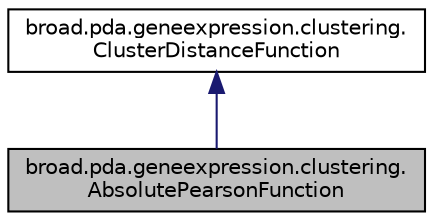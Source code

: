 digraph "broad.pda.geneexpression.clustering.AbsolutePearsonFunction"
{
  edge [fontname="Helvetica",fontsize="10",labelfontname="Helvetica",labelfontsize="10"];
  node [fontname="Helvetica",fontsize="10",shape=record];
  Node1 [label="broad.pda.geneexpression.clustering.\lAbsolutePearsonFunction",height=0.2,width=0.4,color="black", fillcolor="grey75", style="filled" fontcolor="black"];
  Node2 -> Node1 [dir="back",color="midnightblue",fontsize="10",style="solid",fontname="Helvetica"];
  Node2 [label="broad.pda.geneexpression.clustering.\lClusterDistanceFunction",height=0.2,width=0.4,color="black", fillcolor="white", style="filled",URL="$interfacebroad_1_1pda_1_1geneexpression_1_1clustering_1_1_cluster_distance_function.html"];
}
